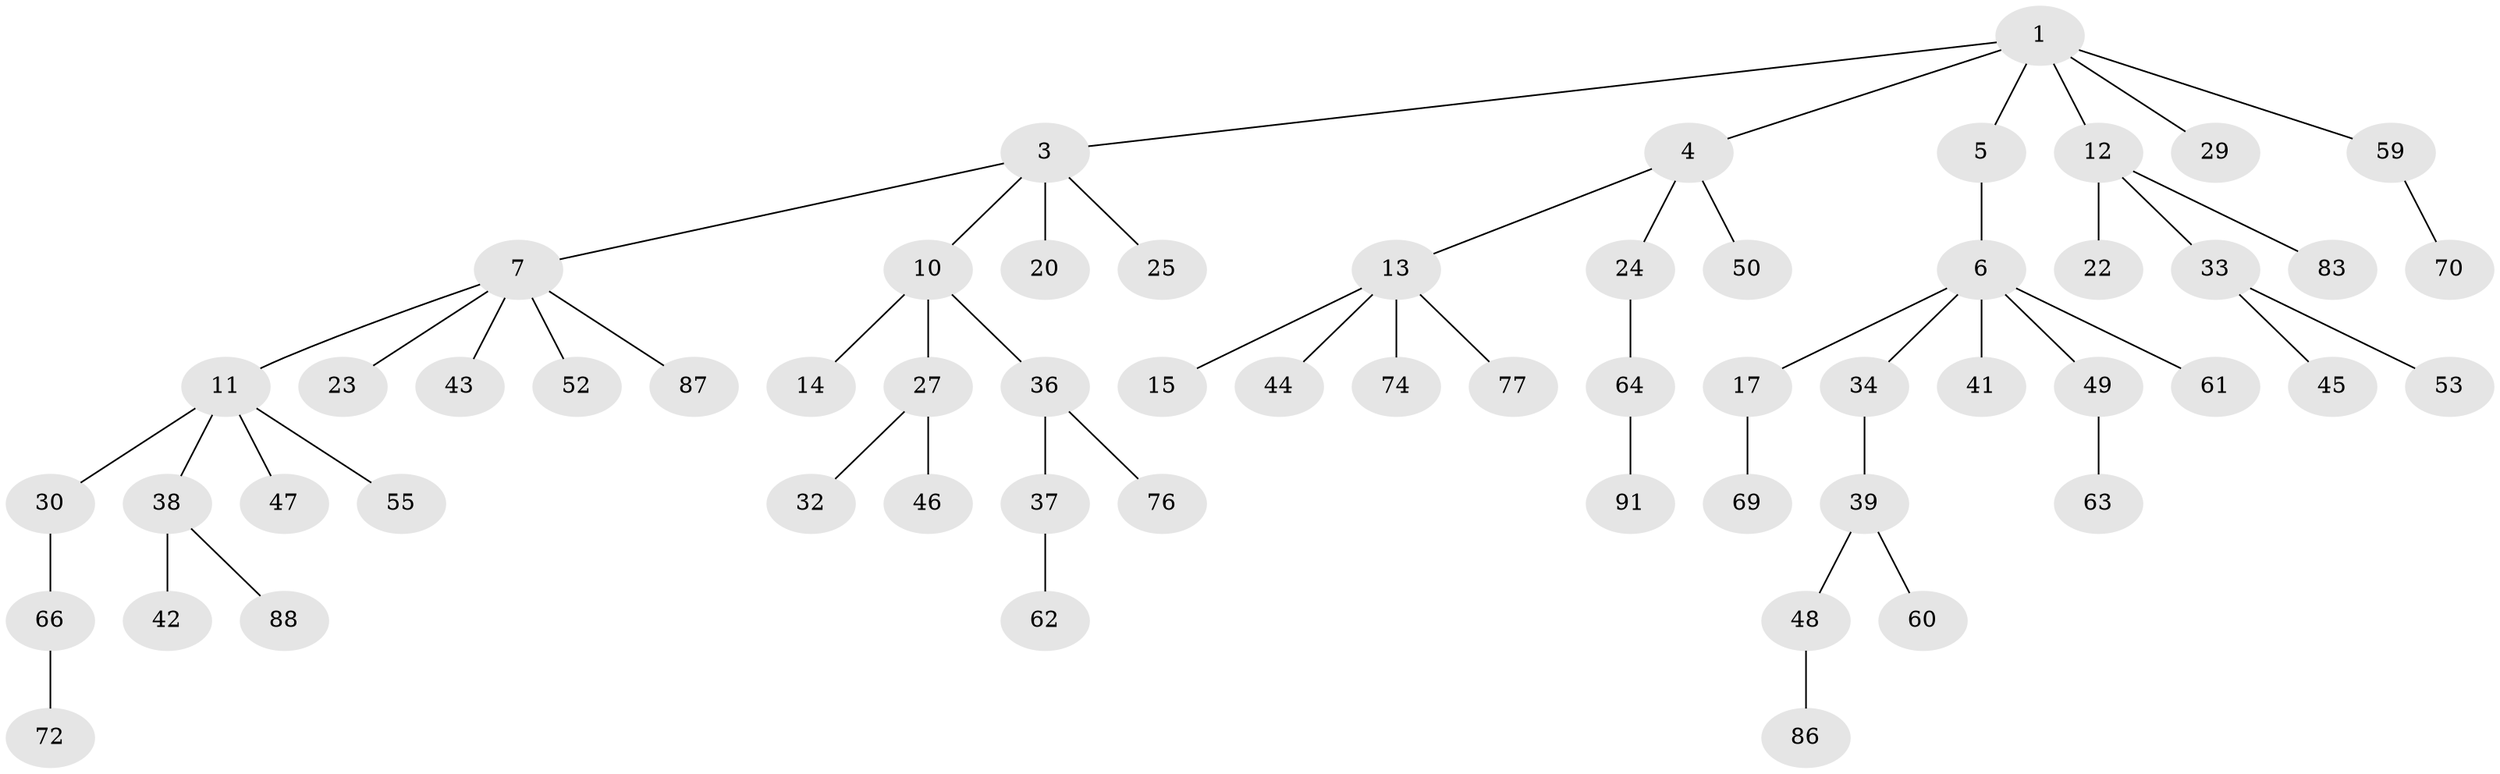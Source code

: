 // original degree distribution, {4: 0.08695652173913043, 5: 0.03260869565217391, 3: 0.11956521739130435, 6: 0.010869565217391304, 2: 0.29347826086956524, 1: 0.45652173913043476}
// Generated by graph-tools (version 1.1) at 2025/42/03/06/25 10:42:04]
// undirected, 59 vertices, 58 edges
graph export_dot {
graph [start="1"]
  node [color=gray90,style=filled];
  1 [super="+2"];
  3 [super="+8"];
  4 [super="+9"];
  5 [super="+51"];
  6 [super="+21"];
  7 [super="+16"];
  10 [super="+18"];
  11 [super="+19"];
  12 [super="+67"];
  13 [super="+57"];
  14;
  15;
  17;
  20;
  22;
  23 [super="+92"];
  24 [super="+31"];
  25 [super="+26"];
  27 [super="+28"];
  29 [super="+71"];
  30;
  32;
  33 [super="+35"];
  34 [super="+40"];
  36 [super="+84"];
  37 [super="+89"];
  38 [super="+81"];
  39;
  41 [super="+58"];
  42 [super="+65"];
  43 [super="+56"];
  44;
  45;
  46;
  47;
  48 [super="+85"];
  49 [super="+54"];
  50 [super="+68"];
  52 [super="+79"];
  53;
  55;
  59;
  60;
  61 [super="+75"];
  62;
  63 [super="+73"];
  64 [super="+90"];
  66;
  69 [super="+80"];
  70 [super="+78"];
  72 [super="+82"];
  74;
  76;
  77;
  83;
  86;
  87;
  88;
  91;
  1 -- 3;
  1 -- 5;
  1 -- 29;
  1 -- 59;
  1 -- 4;
  1 -- 12;
  3 -- 7;
  3 -- 20;
  3 -- 25;
  3 -- 10;
  4 -- 24;
  4 -- 50;
  4 -- 13;
  5 -- 6;
  6 -- 17;
  6 -- 49;
  6 -- 41;
  6 -- 34;
  6 -- 61;
  7 -- 11;
  7 -- 43;
  7 -- 52;
  7 -- 87;
  7 -- 23;
  10 -- 14;
  10 -- 27;
  10 -- 36;
  11 -- 30;
  11 -- 38;
  11 -- 47;
  11 -- 55;
  12 -- 22;
  12 -- 33;
  12 -- 83;
  13 -- 15;
  13 -- 44;
  13 -- 74;
  13 -- 77;
  17 -- 69;
  24 -- 64;
  27 -- 32;
  27 -- 46;
  30 -- 66;
  33 -- 45;
  33 -- 53;
  34 -- 39;
  36 -- 37;
  36 -- 76;
  37 -- 62;
  38 -- 42;
  38 -- 88;
  39 -- 48;
  39 -- 60;
  48 -- 86;
  49 -- 63;
  59 -- 70;
  64 -- 91;
  66 -- 72;
}
